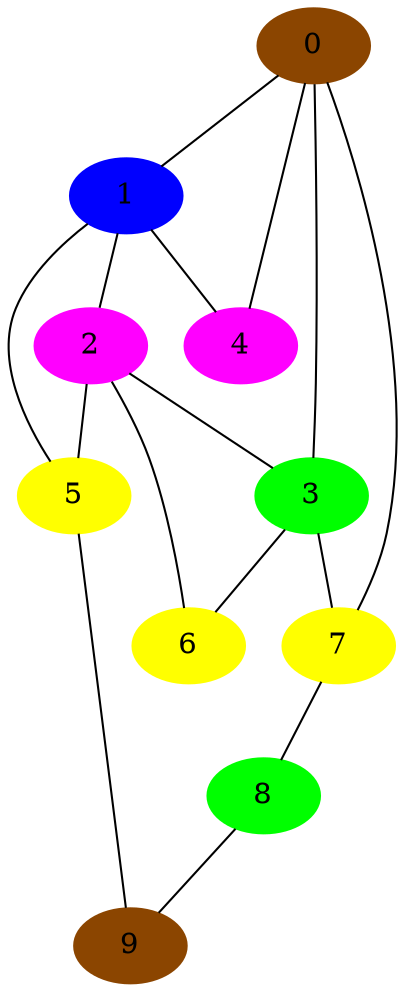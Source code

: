 graph planar2 {
      0 -- 1 ;
      0 -- 3 ;
      0 -- 4 ;
      0 -- 7 ;
      1 -- 2 ;
      1 -- 4 ;
      1 -- 5 ;
      2 -- 3 ;
      2 -- 5 ;
      2 -- 6 ;
      3 -- 6 ;
      3 -- 7 ;
      4 ;
      5 -- 9 ;
      6 ;
      7 -- 8 ;
      8 -- 9 ;
      9 ;
      0 [color=darkorange4, style=filled];
      1 [color=blue, style=filled];
      2 [color=magenta, style=filled];
      3 [color=green, style=filled];
      4 [color=magenta, style=filled];
      5 [color=yellow, style=filled];
      6 [color=yellow, style=filled];
      7 [color=yellow, style=filled];
      8 [color=green, style=filled];
      9 [color=darkorange4, style=filled]
}